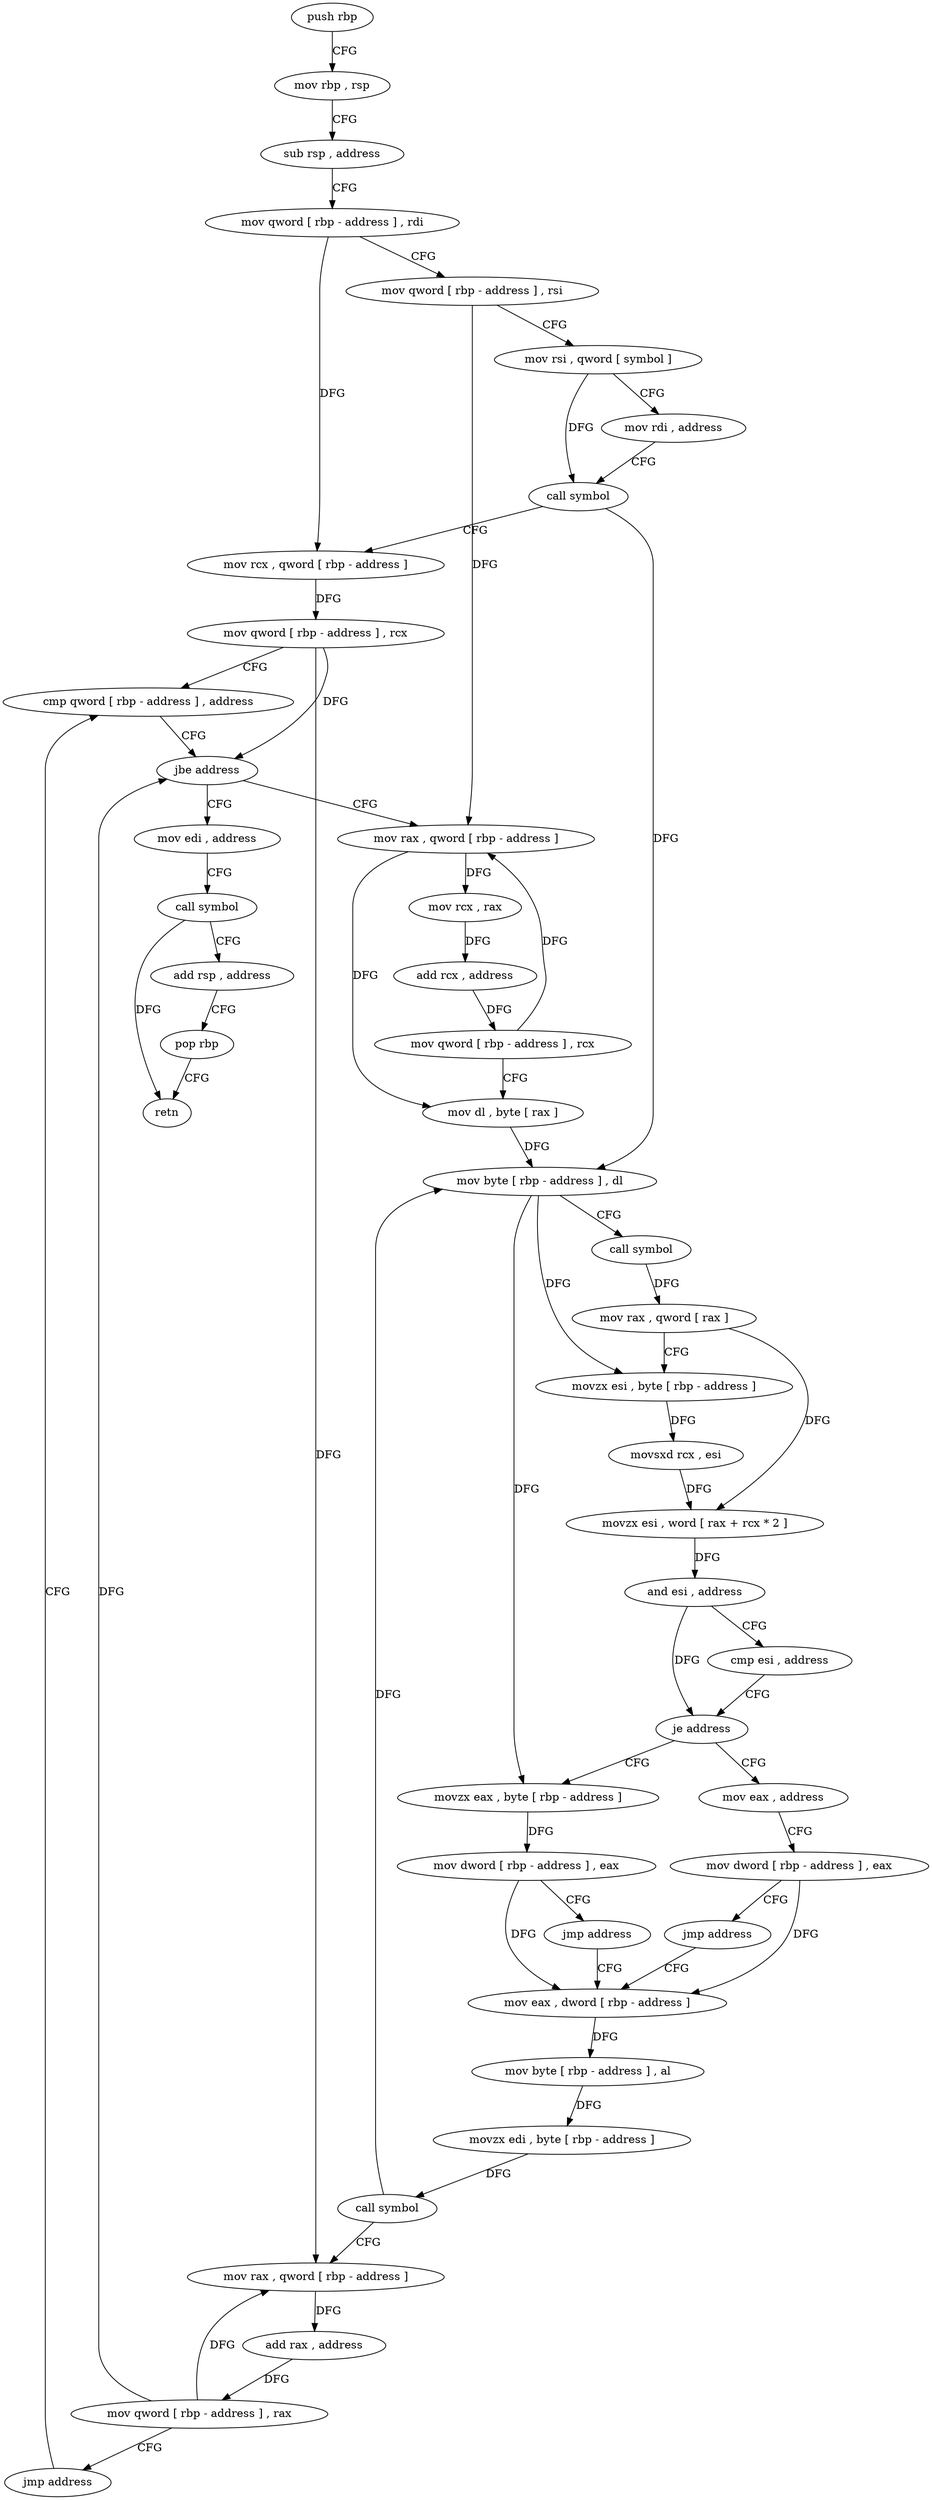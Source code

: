 digraph "func" {
"4219200" [label = "push rbp" ]
"4219201" [label = "mov rbp , rsp" ]
"4219204" [label = "sub rsp , address" ]
"4219208" [label = "mov qword [ rbp - address ] , rdi" ]
"4219212" [label = "mov qword [ rbp - address ] , rsi" ]
"4219216" [label = "mov rsi , qword [ symbol ]" ]
"4219224" [label = "mov rdi , address" ]
"4219234" [label = "call symbol" ]
"4219239" [label = "mov rcx , qword [ rbp - address ]" ]
"4219243" [label = "mov qword [ rbp - address ] , rcx" ]
"4219247" [label = "cmp qword [ rbp - address ] , address" ]
"4219374" [label = "mov edi , address" ]
"4219379" [label = "call symbol" ]
"4219384" [label = "add rsp , address" ]
"4219388" [label = "pop rbp" ]
"4219389" [label = "retn" ]
"4219258" [label = "mov rax , qword [ rbp - address ]" ]
"4219262" [label = "mov rcx , rax" ]
"4219265" [label = "add rcx , address" ]
"4219272" [label = "mov qword [ rbp - address ] , rcx" ]
"4219276" [label = "mov dl , byte [ rax ]" ]
"4219278" [label = "mov byte [ rbp - address ] , dl" ]
"4219281" [label = "call symbol" ]
"4219286" [label = "mov rax , qword [ rax ]" ]
"4219289" [label = "movzx esi , byte [ rbp - address ]" ]
"4219293" [label = "movsxd rcx , esi" ]
"4219296" [label = "movzx esi , word [ rax + rcx * 2 ]" ]
"4219300" [label = "and esi , address" ]
"4219306" [label = "cmp esi , address" ]
"4219309" [label = "je address" ]
"4219327" [label = "mov eax , address" ]
"4219315" [label = "movzx eax , byte [ rbp - address ]" ]
"4219332" [label = "mov dword [ rbp - address ] , eax" ]
"4219335" [label = "jmp address" ]
"4219340" [label = "mov eax , dword [ rbp - address ]" ]
"4219319" [label = "mov dword [ rbp - address ] , eax" ]
"4219322" [label = "jmp address" ]
"4219343" [label = "mov byte [ rbp - address ] , al" ]
"4219346" [label = "movzx edi , byte [ rbp - address ]" ]
"4219350" [label = "call symbol" ]
"4219355" [label = "mov rax , qword [ rbp - address ]" ]
"4219359" [label = "add rax , address" ]
"4219365" [label = "mov qword [ rbp - address ] , rax" ]
"4219369" [label = "jmp address" ]
"4219252" [label = "jbe address" ]
"4219200" -> "4219201" [ label = "CFG" ]
"4219201" -> "4219204" [ label = "CFG" ]
"4219204" -> "4219208" [ label = "CFG" ]
"4219208" -> "4219212" [ label = "CFG" ]
"4219208" -> "4219239" [ label = "DFG" ]
"4219212" -> "4219216" [ label = "CFG" ]
"4219212" -> "4219258" [ label = "DFG" ]
"4219216" -> "4219224" [ label = "CFG" ]
"4219216" -> "4219234" [ label = "DFG" ]
"4219224" -> "4219234" [ label = "CFG" ]
"4219234" -> "4219239" [ label = "CFG" ]
"4219234" -> "4219278" [ label = "DFG" ]
"4219239" -> "4219243" [ label = "DFG" ]
"4219243" -> "4219247" [ label = "CFG" ]
"4219243" -> "4219252" [ label = "DFG" ]
"4219243" -> "4219355" [ label = "DFG" ]
"4219247" -> "4219252" [ label = "CFG" ]
"4219374" -> "4219379" [ label = "CFG" ]
"4219379" -> "4219384" [ label = "CFG" ]
"4219379" -> "4219389" [ label = "DFG" ]
"4219384" -> "4219388" [ label = "CFG" ]
"4219388" -> "4219389" [ label = "CFG" ]
"4219258" -> "4219262" [ label = "DFG" ]
"4219258" -> "4219276" [ label = "DFG" ]
"4219262" -> "4219265" [ label = "DFG" ]
"4219265" -> "4219272" [ label = "DFG" ]
"4219272" -> "4219276" [ label = "CFG" ]
"4219272" -> "4219258" [ label = "DFG" ]
"4219276" -> "4219278" [ label = "DFG" ]
"4219278" -> "4219281" [ label = "CFG" ]
"4219278" -> "4219289" [ label = "DFG" ]
"4219278" -> "4219315" [ label = "DFG" ]
"4219281" -> "4219286" [ label = "DFG" ]
"4219286" -> "4219289" [ label = "CFG" ]
"4219286" -> "4219296" [ label = "DFG" ]
"4219289" -> "4219293" [ label = "DFG" ]
"4219293" -> "4219296" [ label = "DFG" ]
"4219296" -> "4219300" [ label = "DFG" ]
"4219300" -> "4219306" [ label = "CFG" ]
"4219300" -> "4219309" [ label = "DFG" ]
"4219306" -> "4219309" [ label = "CFG" ]
"4219309" -> "4219327" [ label = "CFG" ]
"4219309" -> "4219315" [ label = "CFG" ]
"4219327" -> "4219332" [ label = "CFG" ]
"4219315" -> "4219319" [ label = "DFG" ]
"4219332" -> "4219335" [ label = "CFG" ]
"4219332" -> "4219340" [ label = "DFG" ]
"4219335" -> "4219340" [ label = "CFG" ]
"4219340" -> "4219343" [ label = "DFG" ]
"4219319" -> "4219322" [ label = "CFG" ]
"4219319" -> "4219340" [ label = "DFG" ]
"4219322" -> "4219340" [ label = "CFG" ]
"4219343" -> "4219346" [ label = "DFG" ]
"4219346" -> "4219350" [ label = "DFG" ]
"4219350" -> "4219355" [ label = "CFG" ]
"4219350" -> "4219278" [ label = "DFG" ]
"4219355" -> "4219359" [ label = "DFG" ]
"4219359" -> "4219365" [ label = "DFG" ]
"4219365" -> "4219369" [ label = "CFG" ]
"4219365" -> "4219252" [ label = "DFG" ]
"4219365" -> "4219355" [ label = "DFG" ]
"4219369" -> "4219247" [ label = "CFG" ]
"4219252" -> "4219374" [ label = "CFG" ]
"4219252" -> "4219258" [ label = "CFG" ]
}
